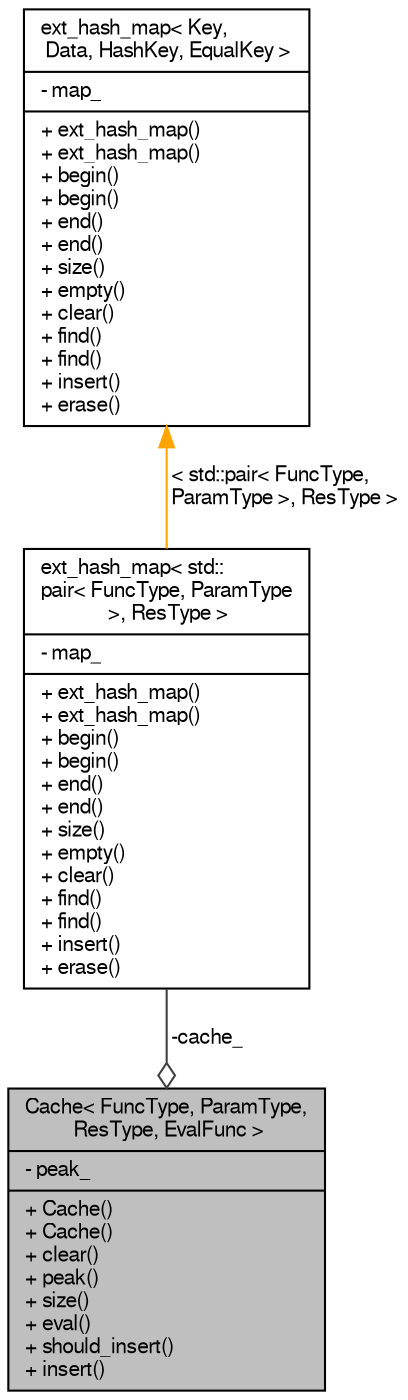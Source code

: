 digraph "Cache&lt; FuncType, ParamType, ResType, EvalFunc &gt;"
{
  edge [fontname="FreeSans",fontsize="10",labelfontname="FreeSans",labelfontsize="10"];
  node [fontname="FreeSans",fontsize="10",shape=record];
  Node1 [label="{Cache\< FuncType, ParamType,\l ResType, EvalFunc \>\n|- peak_\l|+ Cache()\l+ Cache()\l+ clear()\l+ peak()\l+ size()\l+ eval()\l+ should_insert()\l+ insert()\l}",height=0.2,width=0.4,color="black", fillcolor="grey75", style="filled" fontcolor="black"];
  Node2 -> Node1 [color="grey25",fontsize="10",style="solid",label=" -cache_" ,arrowhead="odiamond",fontname="FreeSans"];
  Node2 [label="{ext_hash_map\< std::\lpair\< FuncType, ParamType\l \>, ResType \>\n|- map_\l|+ ext_hash_map()\l+ ext_hash_map()\l+ begin()\l+ begin()\l+ end()\l+ end()\l+ size()\l+ empty()\l+ clear()\l+ find()\l+ find()\l+ insert()\l+ erase()\l}",height=0.2,width=0.4,color="black", fillcolor="white", style="filled",URL="$classext__hash__map.html"];
  Node3 -> Node2 [dir="back",color="orange",fontsize="10",style="solid",label=" \< std::pair\< FuncType,\l ParamType \>, ResType \>" ,fontname="FreeSans"];
  Node3 [label="{ext_hash_map\< Key,\l Data, HashKey, EqualKey \>\n|- map_\l|+ ext_hash_map()\l+ ext_hash_map()\l+ begin()\l+ begin()\l+ end()\l+ end()\l+ size()\l+ empty()\l+ clear()\l+ find()\l+ find()\l+ insert()\l+ erase()\l}",height=0.2,width=0.4,color="black", fillcolor="white", style="filled",URL="$classext__hash__map.html"];
}
